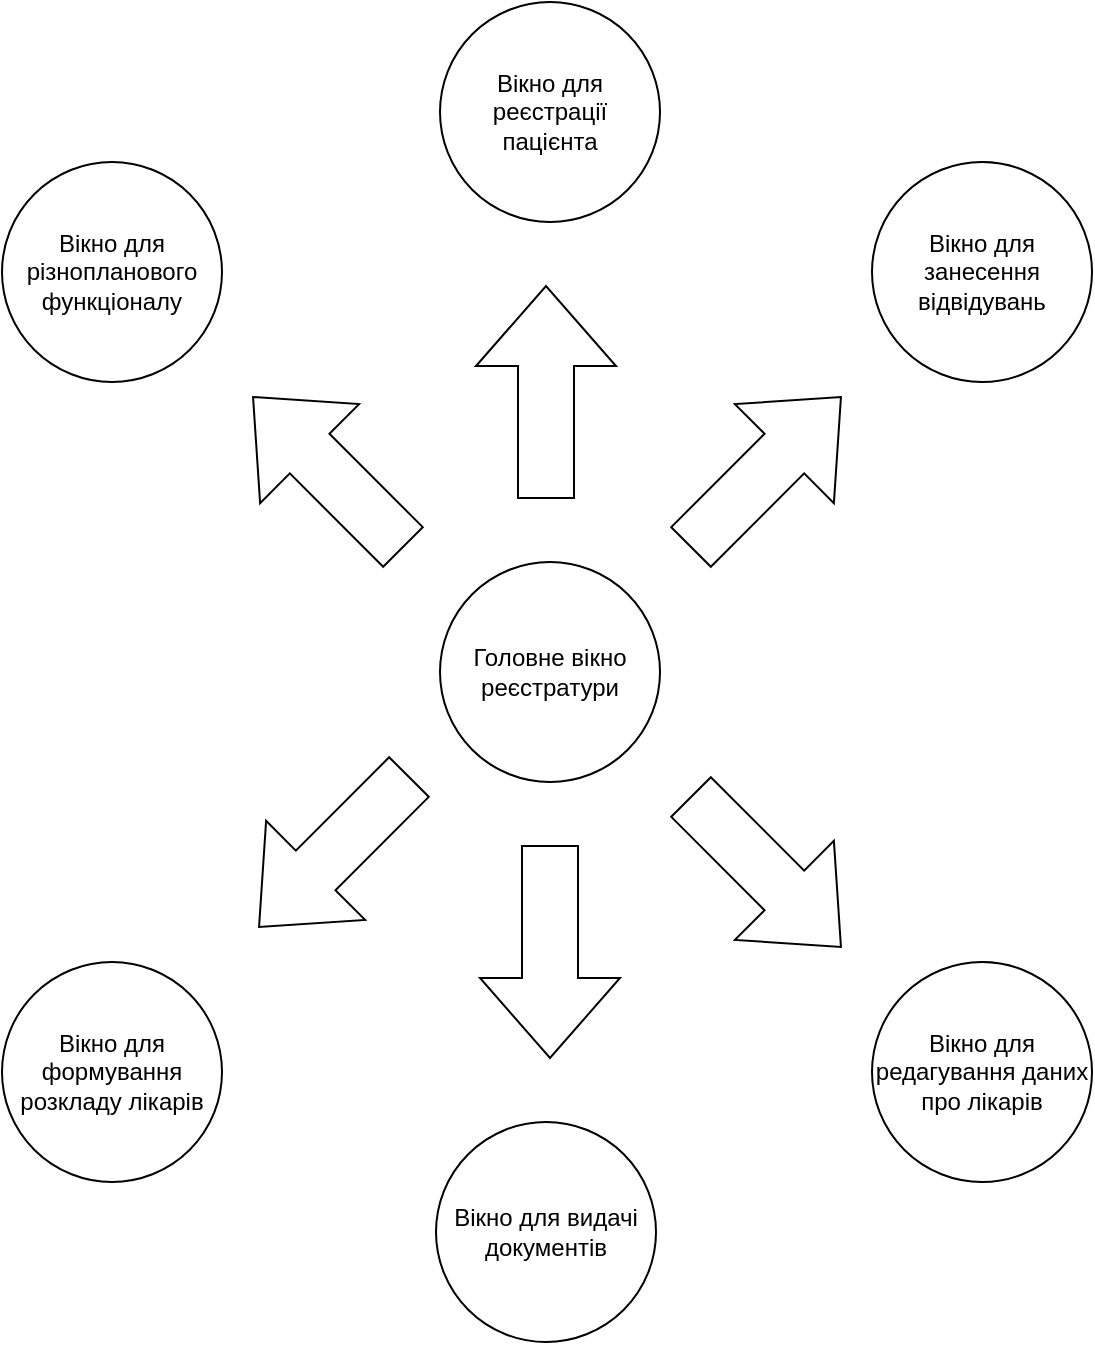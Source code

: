 <mxfile version="15.2.7" type="device"><diagram id="a6cRQnIYjhMc9dBi6sBA" name="Сторінка-1"><mxGraphModel dx="1483" dy="867" grid="0" gridSize="10" guides="1" tooltips="1" connect="1" arrows="1" fold="1" page="1" pageScale="1" pageWidth="827" pageHeight="1169" math="0" shadow="0"><root><mxCell id="0"/><mxCell id="1" parent="0"/><mxCell id="smSZzi7QrPELnVwe9Me5-1" value="Головне вікно реєстратури" style="ellipse;whiteSpace=wrap;html=1;aspect=fixed;" vertex="1" parent="1"><mxGeometry x="359" y="530" width="110" height="110" as="geometry"/></mxCell><mxCell id="smSZzi7QrPELnVwe9Me5-3" value="" style="html=1;shadow=0;dashed=0;align=center;verticalAlign=middle;shape=mxgraph.arrows2.arrow;dy=0.6;dx=40;notch=0;rotation=-90;" vertex="1" parent="1"><mxGeometry x="359" y="410" width="106" height="70" as="geometry"/></mxCell><mxCell id="smSZzi7QrPELnVwe9Me5-4" value="Вікно для реєстрації пацієнта" style="ellipse;whiteSpace=wrap;html=1;aspect=fixed;" vertex="1" parent="1"><mxGeometry x="359" y="250" width="110" height="110" as="geometry"/></mxCell><mxCell id="smSZzi7QrPELnVwe9Me5-5" value="Вікно для занесення відвідувань" style="ellipse;whiteSpace=wrap;html=1;aspect=fixed;" vertex="1" parent="1"><mxGeometry x="575" y="330" width="110" height="110" as="geometry"/></mxCell><mxCell id="smSZzi7QrPELnVwe9Me5-6" value="" style="html=1;shadow=0;dashed=0;align=center;verticalAlign=middle;shape=mxgraph.arrows2.arrow;dy=0.6;dx=40;notch=0;rotation=-45;" vertex="1" parent="1"><mxGeometry x="469" y="450" width="106" height="70" as="geometry"/></mxCell><mxCell id="smSZzi7QrPELnVwe9Me5-7" value="" style="html=1;shadow=0;dashed=0;align=center;verticalAlign=middle;shape=mxgraph.arrows2.arrow;dy=0.6;dx=40;notch=0;rotation=45;" vertex="1" parent="1"><mxGeometry x="469" y="650" width="106" height="70" as="geometry"/></mxCell><mxCell id="smSZzi7QrPELnVwe9Me5-8" value="Вікно для редагування даних про лікарів" style="ellipse;whiteSpace=wrap;html=1;aspect=fixed;" vertex="1" parent="1"><mxGeometry x="575" y="730" width="110" height="110" as="geometry"/></mxCell><mxCell id="smSZzi7QrPELnVwe9Me5-9" value="Вікно для видачі документів" style="ellipse;whiteSpace=wrap;html=1;aspect=fixed;" vertex="1" parent="1"><mxGeometry x="357" y="810" width="110" height="110" as="geometry"/></mxCell><mxCell id="smSZzi7QrPELnVwe9Me5-10" value="" style="html=1;shadow=0;dashed=0;align=center;verticalAlign=middle;shape=mxgraph.arrows2.arrow;dy=0.6;dx=40;notch=0;rotation=90;" vertex="1" parent="1"><mxGeometry x="361" y="690" width="106" height="70" as="geometry"/></mxCell><mxCell id="smSZzi7QrPELnVwe9Me5-11" value="Вікно для формування розкладу лікарів" style="ellipse;whiteSpace=wrap;html=1;aspect=fixed;" vertex="1" parent="1"><mxGeometry x="140" y="730" width="110" height="110" as="geometry"/></mxCell><mxCell id="smSZzi7QrPELnVwe9Me5-12" value="" style="html=1;shadow=0;dashed=0;align=center;verticalAlign=middle;shape=mxgraph.arrows2.arrow;dy=0.6;dx=40;notch=0;rotation=-225;" vertex="1" parent="1"><mxGeometry x="253" y="640" width="106" height="70" as="geometry"/></mxCell><mxCell id="smSZzi7QrPELnVwe9Me5-13" value="Вікно для різнопланового функціоналу" style="ellipse;whiteSpace=wrap;html=1;aspect=fixed;" vertex="1" parent="1"><mxGeometry x="140" y="330" width="110" height="110" as="geometry"/></mxCell><mxCell id="smSZzi7QrPELnVwe9Me5-14" value="" style="html=1;shadow=0;dashed=0;align=center;verticalAlign=middle;shape=mxgraph.arrows2.arrow;dy=0.6;dx=40;notch=0;rotation=-135;" vertex="1" parent="1"><mxGeometry x="250" y="450" width="106" height="70" as="geometry"/></mxCell></root></mxGraphModel></diagram></mxfile>
